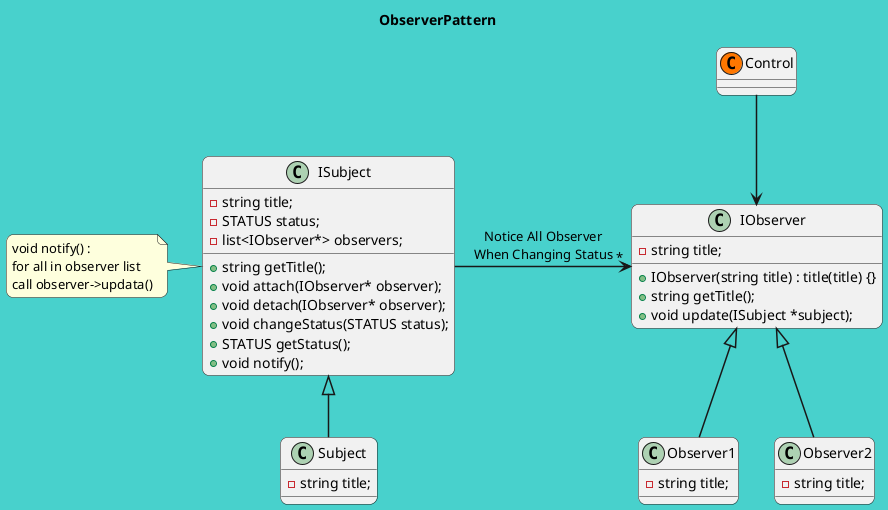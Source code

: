 @startuml
title ObserverPattern
skinparam backgroundColor MediumTurquoise
skinparam roundcorner 15
skinparam sequenceArrowThickness 1.5
'skinparam handwritten true

class ISubject {
	+ string getTitle();
	+ void attach(IObserver* observer);
	+ void detach(IObserver* observer);
	+ void changeStatus(STATUS status);
	+ STATUS getStatus();
	+ void notify();
	- string title;
	- STATUS status;
	- list<IObserver*> observers;
}
note left : void notify() : \nfor all in observer list \ncall observer->updata()
class Subject{
	- string title;
}

class IObserver {
	+ IObserver(string title) : title(title) {}
	+ string getTitle();
	+ void update(ISubject *subject);
	- string title;
}
class Observer1{
	- string title;
}
class Observer2{
	- string title;
}


ISubject -> "*" IObserver : Notice All Observer\nWhen Changing Status
ISubject <|-- Subject
IObserver <|-- Observer1
IObserver <|-- Observer2

class Control << (C,#FF7700) >>
Control --> IObserver
@enduml